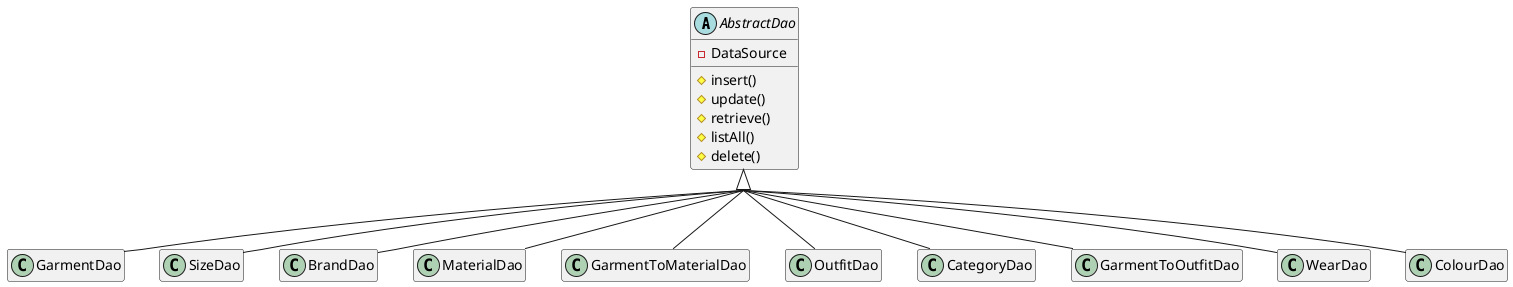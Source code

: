 @startuml
    skinparam groupInheritance 2
    hide empty members
    abstract AbstractDao{
        - DataSource
        # insert()
        # update()
        # retrieve()
        # listAll()
        # delete()
    }
    class GarmentDao extends AbstractDao
    class SizeDao extends AbstractDao
    class BrandDao extends AbstractDao
    class MaterialDao extends AbstractDao
    class GarmentToMaterialDao extends AbstractDao
    class OutfitDao extends AbstractDao
    class CategoryDao extends AbstractDao
    class GarmentToOutfitDao extends AbstractDao
    class WearDao extends AbstractDao
    class ColourDao extends AbstractDao
@enduml